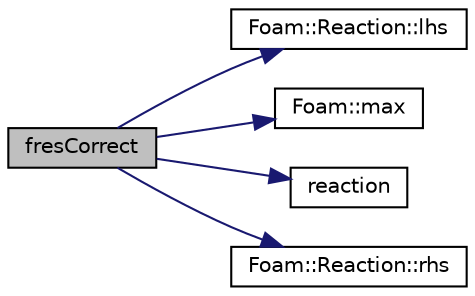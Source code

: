 digraph "fresCorrect"
{
  bgcolor="transparent";
  edge [fontname="Helvetica",fontsize="10",labelfontname="Helvetica",labelfontsize="10"];
  node [fontname="Helvetica",fontsize="10",shape=record];
  rankdir="LR";
  Node90 [label="fresCorrect",height=0.2,width=0.4,color="black", fillcolor="grey75", style="filled", fontcolor="black"];
  Node90 -> Node91 [color="midnightblue",fontsize="10",style="solid",fontname="Helvetica"];
  Node91 [label="Foam::Reaction::lhs",height=0.2,width=0.4,color="black",URL="$a31677.html#a6761a05de6d2e857d0187e5bd7ff6b61"];
  Node90 -> Node92 [color="midnightblue",fontsize="10",style="solid",fontname="Helvetica"];
  Node92 [label="Foam::max",height=0.2,width=0.4,color="black",URL="$a21851.html#ac993e906cf2774ae77e666bc24e81733"];
  Node90 -> Node93 [color="midnightblue",fontsize="10",style="solid",fontname="Helvetica"];
  Node93 [label="reaction",height=0.2,width=0.4,color="black",URL="$a41288.html#a31e20dded3aa39de922899a34687efcc"];
  Node90 -> Node94 [color="midnightblue",fontsize="10",style="solid",fontname="Helvetica"];
  Node94 [label="Foam::Reaction::rhs",height=0.2,width=0.4,color="black",URL="$a31677.html#a1307353445aae5aae36cd5a86f3f64f0"];
}
